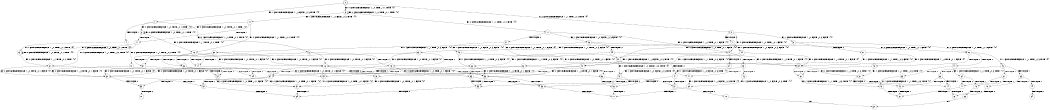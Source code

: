 digraph BCG {
size = "7, 10.5";
center = TRUE;
node [shape = circle];
0 [peripheries = 2];
0 -> 1 [label = "EX !1 !ATOMIC_EXCH_BRANCH (1, +0, FALSE, +0, 3, TRUE) !{0}"];
0 -> 2 [label = "EX !2 !ATOMIC_EXCH_BRANCH (1, +1, TRUE, +0, 2, TRUE) !{0}"];
0 -> 3 [label = "EX !0 !ATOMIC_EXCH_BRANCH (1, +0, TRUE, +0, 1, TRUE) !{0}"];
1 -> 4 [label = "TERMINATE !1"];
1 -> 5 [label = "EX !2 !ATOMIC_EXCH_BRANCH (1, +1, TRUE, +0, 2, TRUE) !{0}"];
1 -> 6 [label = "EX !0 !ATOMIC_EXCH_BRANCH (1, +0, TRUE, +0, 1, TRUE) !{0}"];
2 -> 7 [label = "TERMINATE !2"];
2 -> 8 [label = "EX !1 !ATOMIC_EXCH_BRANCH (1, +0, FALSE, +0, 3, FALSE) !{0}"];
2 -> 9 [label = "EX !0 !ATOMIC_EXCH_BRANCH (1, +0, TRUE, +0, 1, FALSE) !{0}"];
3 -> 10 [label = "EX !1 !ATOMIC_EXCH_BRANCH (1, +0, FALSE, +0, 3, TRUE) !{0}"];
3 -> 11 [label = "EX !2 !ATOMIC_EXCH_BRANCH (1, +1, TRUE, +0, 2, TRUE) !{0}"];
3 -> 3 [label = "EX !0 !ATOMIC_EXCH_BRANCH (1, +0, TRUE, +0, 1, TRUE) !{0}"];
4 -> 12 [label = "EX !2 !ATOMIC_EXCH_BRANCH (1, +1, TRUE, +0, 2, TRUE) !{0}"];
4 -> 13 [label = "EX !0 !ATOMIC_EXCH_BRANCH (1, +0, TRUE, +0, 1, TRUE) !{0}"];
5 -> 14 [label = "TERMINATE !1"];
5 -> 15 [label = "TERMINATE !2"];
5 -> 16 [label = "EX !0 !ATOMIC_EXCH_BRANCH (1, +0, TRUE, +0, 1, FALSE) !{0}"];
6 -> 17 [label = "TERMINATE !1"];
6 -> 18 [label = "EX !2 !ATOMIC_EXCH_BRANCH (1, +1, TRUE, +0, 2, TRUE) !{0}"];
6 -> 6 [label = "EX !0 !ATOMIC_EXCH_BRANCH (1, +0, TRUE, +0, 1, TRUE) !{0}"];
7 -> 19 [label = "EX !1 !ATOMIC_EXCH_BRANCH (1, +0, FALSE, +0, 3, FALSE) !{0}"];
7 -> 20 [label = "EX !0 !ATOMIC_EXCH_BRANCH (1, +0, TRUE, +0, 1, FALSE) !{0}"];
8 -> 21 [label = "TERMINATE !2"];
8 -> 22 [label = "EX !0 !ATOMIC_EXCH_BRANCH (1, +0, TRUE, +0, 1, FALSE) !{0}"];
8 -> 23 [label = "EX !1 !ATOMIC_EXCH_BRANCH (1, +1, TRUE, +0, 3, FALSE) !{0}"];
9 -> 24 [label = "TERMINATE !2"];
9 -> 25 [label = "TERMINATE !0"];
9 -> 26 [label = "EX !1 !ATOMIC_EXCH_BRANCH (1, +0, FALSE, +0, 3, TRUE) !{0}"];
10 -> 17 [label = "TERMINATE !1"];
10 -> 18 [label = "EX !2 !ATOMIC_EXCH_BRANCH (1, +1, TRUE, +0, 2, TRUE) !{0}"];
10 -> 6 [label = "EX !0 !ATOMIC_EXCH_BRANCH (1, +0, TRUE, +0, 1, TRUE) !{0}"];
11 -> 27 [label = "TERMINATE !2"];
11 -> 28 [label = "EX !1 !ATOMIC_EXCH_BRANCH (1, +0, FALSE, +0, 3, FALSE) !{0}"];
11 -> 9 [label = "EX !0 !ATOMIC_EXCH_BRANCH (1, +0, TRUE, +0, 1, FALSE) !{0}"];
12 -> 29 [label = "TERMINATE !2"];
12 -> 30 [label = "EX !0 !ATOMIC_EXCH_BRANCH (1, +0, TRUE, +0, 1, FALSE) !{0}"];
13 -> 31 [label = "EX !2 !ATOMIC_EXCH_BRANCH (1, +1, TRUE, +0, 2, TRUE) !{0}"];
13 -> 13 [label = "EX !0 !ATOMIC_EXCH_BRANCH (1, +0, TRUE, +0, 1, TRUE) !{0}"];
14 -> 29 [label = "TERMINATE !2"];
14 -> 30 [label = "EX !0 !ATOMIC_EXCH_BRANCH (1, +0, TRUE, +0, 1, FALSE) !{0}"];
15 -> 32 [label = "TERMINATE !1"];
15 -> 33 [label = "EX !0 !ATOMIC_EXCH_BRANCH (1, +0, TRUE, +0, 1, FALSE) !{0}"];
16 -> 34 [label = "TERMINATE !1"];
16 -> 35 [label = "TERMINATE !2"];
16 -> 36 [label = "TERMINATE !0"];
17 -> 31 [label = "EX !2 !ATOMIC_EXCH_BRANCH (1, +1, TRUE, +0, 2, TRUE) !{0}"];
17 -> 13 [label = "EX !0 !ATOMIC_EXCH_BRANCH (1, +0, TRUE, +0, 1, TRUE) !{0}"];
18 -> 37 [label = "TERMINATE !1"];
18 -> 38 [label = "TERMINATE !2"];
18 -> 16 [label = "EX !0 !ATOMIC_EXCH_BRANCH (1, +0, TRUE, +0, 1, FALSE) !{0}"];
19 -> 39 [label = "EX !0 !ATOMIC_EXCH_BRANCH (1, +0, TRUE, +0, 1, FALSE) !{0}"];
19 -> 40 [label = "EX !1 !ATOMIC_EXCH_BRANCH (1, +1, TRUE, +0, 3, FALSE) !{0}"];
20 -> 41 [label = "TERMINATE !0"];
20 -> 42 [label = "EX !1 !ATOMIC_EXCH_BRANCH (1, +0, FALSE, +0, 3, TRUE) !{0}"];
21 -> 39 [label = "EX !0 !ATOMIC_EXCH_BRANCH (1, +0, TRUE, +0, 1, FALSE) !{0}"];
21 -> 40 [label = "EX !1 !ATOMIC_EXCH_BRANCH (1, +1, TRUE, +0, 3, FALSE) !{0}"];
22 -> 43 [label = "TERMINATE !2"];
22 -> 44 [label = "TERMINATE !0"];
22 -> 45 [label = "EX !1 !ATOMIC_EXCH_BRANCH (1, +1, TRUE, +0, 3, TRUE) !{0}"];
23 -> 14 [label = "TERMINATE !1"];
23 -> 15 [label = "TERMINATE !2"];
23 -> 16 [label = "EX !0 !ATOMIC_EXCH_BRANCH (1, +0, TRUE, +0, 1, FALSE) !{0}"];
24 -> 41 [label = "TERMINATE !0"];
24 -> 42 [label = "EX !1 !ATOMIC_EXCH_BRANCH (1, +0, FALSE, +0, 3, TRUE) !{0}"];
25 -> 46 [label = "TERMINATE !2"];
25 -> 47 [label = "EX !1 !ATOMIC_EXCH_BRANCH (1, +0, FALSE, +0, 3, TRUE) !{1}"];
26 -> 34 [label = "TERMINATE !1"];
26 -> 35 [label = "TERMINATE !2"];
26 -> 36 [label = "TERMINATE !0"];
27 -> 48 [label = "EX !1 !ATOMIC_EXCH_BRANCH (1, +0, FALSE, +0, 3, FALSE) !{0}"];
27 -> 20 [label = "EX !0 !ATOMIC_EXCH_BRANCH (1, +0, TRUE, +0, 1, FALSE) !{0}"];
28 -> 49 [label = "TERMINATE !2"];
28 -> 50 [label = "EX !1 !ATOMIC_EXCH_BRANCH (1, +1, TRUE, +0, 3, FALSE) !{0}"];
28 -> 22 [label = "EX !0 !ATOMIC_EXCH_BRANCH (1, +0, TRUE, +0, 1, FALSE) !{0}"];
29 -> 51 [label = "EX !0 !ATOMIC_EXCH_BRANCH (1, +0, TRUE, +0, 1, FALSE) !{0}"];
30 -> 52 [label = "TERMINATE !2"];
30 -> 53 [label = "TERMINATE !0"];
31 -> 54 [label = "TERMINATE !2"];
31 -> 30 [label = "EX !0 !ATOMIC_EXCH_BRANCH (1, +0, TRUE, +0, 1, FALSE) !{0}"];
32 -> 51 [label = "EX !0 !ATOMIC_EXCH_BRANCH (1, +0, TRUE, +0, 1, FALSE) !{0}"];
33 -> 55 [label = "TERMINATE !1"];
33 -> 56 [label = "TERMINATE !0"];
34 -> 52 [label = "TERMINATE !2"];
34 -> 53 [label = "TERMINATE !0"];
35 -> 55 [label = "TERMINATE !1"];
35 -> 56 [label = "TERMINATE !0"];
36 -> 57 [label = "TERMINATE !1"];
36 -> 58 [label = "TERMINATE !2"];
37 -> 54 [label = "TERMINATE !2"];
37 -> 30 [label = "EX !0 !ATOMIC_EXCH_BRANCH (1, +0, TRUE, +0, 1, FALSE) !{0}"];
38 -> 59 [label = "TERMINATE !1"];
38 -> 33 [label = "EX !0 !ATOMIC_EXCH_BRANCH (1, +0, TRUE, +0, 1, FALSE) !{0}"];
39 -> 60 [label = "TERMINATE !0"];
39 -> 61 [label = "EX !1 !ATOMIC_EXCH_BRANCH (1, +1, TRUE, +0, 3, TRUE) !{0}"];
40 -> 32 [label = "TERMINATE !1"];
40 -> 33 [label = "EX !0 !ATOMIC_EXCH_BRANCH (1, +0, TRUE, +0, 1, FALSE) !{0}"];
41 -> 62 [label = "EX !1 !ATOMIC_EXCH_BRANCH (1, +0, FALSE, +0, 3, TRUE) !{1}"];
42 -> 55 [label = "TERMINATE !1"];
42 -> 56 [label = "TERMINATE !0"];
43 -> 60 [label = "TERMINATE !0"];
43 -> 61 [label = "EX !1 !ATOMIC_EXCH_BRANCH (1, +1, TRUE, +0, 3, TRUE) !{0}"];
44 -> 63 [label = "TERMINATE !2"];
44 -> 64 [label = "EX !1 !ATOMIC_EXCH_BRANCH (1, +1, TRUE, +0, 3, TRUE) !{1}"];
45 -> 65 [label = "TERMINATE !1"];
45 -> 66 [label = "TERMINATE !2"];
45 -> 67 [label = "TERMINATE !0"];
46 -> 62 [label = "EX !1 !ATOMIC_EXCH_BRANCH (1, +0, FALSE, +0, 3, TRUE) !{1}"];
47 -> 57 [label = "TERMINATE !1"];
47 -> 58 [label = "TERMINATE !2"];
48 -> 68 [label = "EX !1 !ATOMIC_EXCH_BRANCH (1, +1, TRUE, +0, 3, FALSE) !{0}"];
48 -> 39 [label = "EX !0 !ATOMIC_EXCH_BRANCH (1, +0, TRUE, +0, 1, FALSE) !{0}"];
49 -> 68 [label = "EX !1 !ATOMIC_EXCH_BRANCH (1, +1, TRUE, +0, 3, FALSE) !{0}"];
49 -> 39 [label = "EX !0 !ATOMIC_EXCH_BRANCH (1, +0, TRUE, +0, 1, FALSE) !{0}"];
50 -> 37 [label = "TERMINATE !1"];
50 -> 38 [label = "TERMINATE !2"];
50 -> 16 [label = "EX !0 !ATOMIC_EXCH_BRANCH (1, +0, TRUE, +0, 1, FALSE) !{0}"];
51 -> 69 [label = "TERMINATE !0"];
52 -> 69 [label = "TERMINATE !0"];
53 -> 70 [label = "TERMINATE !2"];
54 -> 51 [label = "EX !0 !ATOMIC_EXCH_BRANCH (1, +0, TRUE, +0, 1, FALSE) !{0}"];
55 -> 69 [label = "TERMINATE !0"];
56 -> 71 [label = "TERMINATE !1"];
57 -> 72 [label = "TERMINATE !2"];
58 -> 71 [label = "TERMINATE !1"];
59 -> 51 [label = "EX !0 !ATOMIC_EXCH_BRANCH (1, +0, TRUE, +0, 1, FALSE) !{0}"];
60 -> 73 [label = "EX !1 !ATOMIC_EXCH_BRANCH (1, +1, TRUE, +0, 3, TRUE) !{1}"];
61 -> 74 [label = "TERMINATE !1"];
61 -> 75 [label = "TERMINATE !0"];
62 -> 71 [label = "TERMINATE !1"];
63 -> 73 [label = "EX !1 !ATOMIC_EXCH_BRANCH (1, +1, TRUE, +0, 3, TRUE) !{1}"];
64 -> 76 [label = "TERMINATE !1"];
64 -> 77 [label = "TERMINATE !2"];
65 -> 78 [label = "TERMINATE !2"];
65 -> 79 [label = "TERMINATE !0"];
66 -> 74 [label = "TERMINATE !1"];
66 -> 75 [label = "TERMINATE !0"];
67 -> 76 [label = "TERMINATE !1"];
67 -> 77 [label = "TERMINATE !2"];
68 -> 59 [label = "TERMINATE !1"];
68 -> 33 [label = "EX !0 !ATOMIC_EXCH_BRANCH (1, +0, TRUE, +0, 1, FALSE) !{0}"];
72 -> 80 [label = "exit"];
73 -> 81 [label = "TERMINATE !1"];
74 -> 82 [label = "TERMINATE !0"];
75 -> 81 [label = "TERMINATE !1"];
76 -> 83 [label = "TERMINATE !2"];
77 -> 81 [label = "TERMINATE !1"];
78 -> 82 [label = "TERMINATE !0"];
79 -> 84 [label = "TERMINATE !2"];
83 -> 80 [label = "exit"];
}

